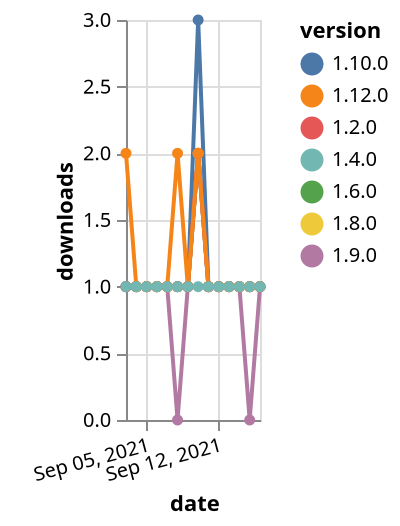{"$schema": "https://vega.github.io/schema/vega-lite/v5.json", "description": "A simple bar chart with embedded data.", "data": {"values": [{"date": "2021-09-03", "total": 172, "delta": 1, "version": "1.6.0"}, {"date": "2021-09-04", "total": 173, "delta": 1, "version": "1.6.0"}, {"date": "2021-09-05", "total": 174, "delta": 1, "version": "1.6.0"}, {"date": "2021-09-06", "total": 175, "delta": 1, "version": "1.6.0"}, {"date": "2021-09-07", "total": 176, "delta": 1, "version": "1.6.0"}, {"date": "2021-09-08", "total": 177, "delta": 1, "version": "1.6.0"}, {"date": "2021-09-09", "total": 178, "delta": 1, "version": "1.6.0"}, {"date": "2021-09-10", "total": 180, "delta": 2, "version": "1.6.0"}, {"date": "2021-09-11", "total": 181, "delta": 1, "version": "1.6.0"}, {"date": "2021-09-12", "total": 182, "delta": 1, "version": "1.6.0"}, {"date": "2021-09-13", "total": 183, "delta": 1, "version": "1.6.0"}, {"date": "2021-09-14", "total": 184, "delta": 1, "version": "1.6.0"}, {"date": "2021-09-15", "total": 185, "delta": 1, "version": "1.6.0"}, {"date": "2021-09-16", "total": 186, "delta": 1, "version": "1.6.0"}, {"date": "2021-09-03", "total": 148, "delta": 1, "version": "1.8.0"}, {"date": "2021-09-04", "total": 149, "delta": 1, "version": "1.8.0"}, {"date": "2021-09-05", "total": 150, "delta": 1, "version": "1.8.0"}, {"date": "2021-09-06", "total": 151, "delta": 1, "version": "1.8.0"}, {"date": "2021-09-07", "total": 152, "delta": 1, "version": "1.8.0"}, {"date": "2021-09-08", "total": 153, "delta": 1, "version": "1.8.0"}, {"date": "2021-09-09", "total": 154, "delta": 1, "version": "1.8.0"}, {"date": "2021-09-10", "total": 156, "delta": 2, "version": "1.8.0"}, {"date": "2021-09-11", "total": 157, "delta": 1, "version": "1.8.0"}, {"date": "2021-09-12", "total": 158, "delta": 1, "version": "1.8.0"}, {"date": "2021-09-13", "total": 159, "delta": 1, "version": "1.8.0"}, {"date": "2021-09-14", "total": 160, "delta": 1, "version": "1.8.0"}, {"date": "2021-09-15", "total": 161, "delta": 1, "version": "1.8.0"}, {"date": "2021-09-16", "total": 162, "delta": 1, "version": "1.8.0"}, {"date": "2021-09-03", "total": 137, "delta": 1, "version": "1.9.0"}, {"date": "2021-09-04", "total": 138, "delta": 1, "version": "1.9.0"}, {"date": "2021-09-05", "total": 139, "delta": 1, "version": "1.9.0"}, {"date": "2021-09-06", "total": 140, "delta": 1, "version": "1.9.0"}, {"date": "2021-09-07", "total": 141, "delta": 1, "version": "1.9.0"}, {"date": "2021-09-08", "total": 141, "delta": 0, "version": "1.9.0"}, {"date": "2021-09-09", "total": 142, "delta": 1, "version": "1.9.0"}, {"date": "2021-09-10", "total": 144, "delta": 2, "version": "1.9.0"}, {"date": "2021-09-11", "total": 145, "delta": 1, "version": "1.9.0"}, {"date": "2021-09-12", "total": 146, "delta": 1, "version": "1.9.0"}, {"date": "2021-09-13", "total": 147, "delta": 1, "version": "1.9.0"}, {"date": "2021-09-14", "total": 148, "delta": 1, "version": "1.9.0"}, {"date": "2021-09-15", "total": 148, "delta": 0, "version": "1.9.0"}, {"date": "2021-09-16", "total": 149, "delta": 1, "version": "1.9.0"}, {"date": "2021-09-03", "total": 168, "delta": 1, "version": "1.10.0"}, {"date": "2021-09-04", "total": 169, "delta": 1, "version": "1.10.0"}, {"date": "2021-09-05", "total": 170, "delta": 1, "version": "1.10.0"}, {"date": "2021-09-06", "total": 171, "delta": 1, "version": "1.10.0"}, {"date": "2021-09-07", "total": 172, "delta": 1, "version": "1.10.0"}, {"date": "2021-09-08", "total": 173, "delta": 1, "version": "1.10.0"}, {"date": "2021-09-09", "total": 174, "delta": 1, "version": "1.10.0"}, {"date": "2021-09-10", "total": 177, "delta": 3, "version": "1.10.0"}, {"date": "2021-09-11", "total": 178, "delta": 1, "version": "1.10.0"}, {"date": "2021-09-12", "total": 179, "delta": 1, "version": "1.10.0"}, {"date": "2021-09-13", "total": 180, "delta": 1, "version": "1.10.0"}, {"date": "2021-09-14", "total": 181, "delta": 1, "version": "1.10.0"}, {"date": "2021-09-15", "total": 182, "delta": 1, "version": "1.10.0"}, {"date": "2021-09-16", "total": 183, "delta": 1, "version": "1.10.0"}, {"date": "2021-09-03", "total": 208, "delta": 1, "version": "1.2.0"}, {"date": "2021-09-04", "total": 209, "delta": 1, "version": "1.2.0"}, {"date": "2021-09-05", "total": 210, "delta": 1, "version": "1.2.0"}, {"date": "2021-09-06", "total": 211, "delta": 1, "version": "1.2.0"}, {"date": "2021-09-07", "total": 212, "delta": 1, "version": "1.2.0"}, {"date": "2021-09-08", "total": 213, "delta": 1, "version": "1.2.0"}, {"date": "2021-09-09", "total": 214, "delta": 1, "version": "1.2.0"}, {"date": "2021-09-10", "total": 216, "delta": 2, "version": "1.2.0"}, {"date": "2021-09-11", "total": 217, "delta": 1, "version": "1.2.0"}, {"date": "2021-09-12", "total": 218, "delta": 1, "version": "1.2.0"}, {"date": "2021-09-13", "total": 219, "delta": 1, "version": "1.2.0"}, {"date": "2021-09-14", "total": 220, "delta": 1, "version": "1.2.0"}, {"date": "2021-09-15", "total": 221, "delta": 1, "version": "1.2.0"}, {"date": "2021-09-16", "total": 222, "delta": 1, "version": "1.2.0"}, {"date": "2021-09-03", "total": 113, "delta": 2, "version": "1.12.0"}, {"date": "2021-09-04", "total": 114, "delta": 1, "version": "1.12.0"}, {"date": "2021-09-05", "total": 115, "delta": 1, "version": "1.12.0"}, {"date": "2021-09-06", "total": 116, "delta": 1, "version": "1.12.0"}, {"date": "2021-09-07", "total": 117, "delta": 1, "version": "1.12.0"}, {"date": "2021-09-08", "total": 119, "delta": 2, "version": "1.12.0"}, {"date": "2021-09-09", "total": 120, "delta": 1, "version": "1.12.0"}, {"date": "2021-09-10", "total": 122, "delta": 2, "version": "1.12.0"}, {"date": "2021-09-11", "total": 123, "delta": 1, "version": "1.12.0"}, {"date": "2021-09-12", "total": 124, "delta": 1, "version": "1.12.0"}, {"date": "2021-09-13", "total": 125, "delta": 1, "version": "1.12.0"}, {"date": "2021-09-14", "total": 126, "delta": 1, "version": "1.12.0"}, {"date": "2021-09-15", "total": 127, "delta": 1, "version": "1.12.0"}, {"date": "2021-09-16", "total": 128, "delta": 1, "version": "1.12.0"}, {"date": "2021-09-03", "total": 278, "delta": 1, "version": "1.4.0"}, {"date": "2021-09-04", "total": 279, "delta": 1, "version": "1.4.0"}, {"date": "2021-09-05", "total": 280, "delta": 1, "version": "1.4.0"}, {"date": "2021-09-06", "total": 281, "delta": 1, "version": "1.4.0"}, {"date": "2021-09-07", "total": 282, "delta": 1, "version": "1.4.0"}, {"date": "2021-09-08", "total": 283, "delta": 1, "version": "1.4.0"}, {"date": "2021-09-09", "total": 284, "delta": 1, "version": "1.4.0"}, {"date": "2021-09-10", "total": 285, "delta": 1, "version": "1.4.0"}, {"date": "2021-09-11", "total": 286, "delta": 1, "version": "1.4.0"}, {"date": "2021-09-12", "total": 287, "delta": 1, "version": "1.4.0"}, {"date": "2021-09-13", "total": 288, "delta": 1, "version": "1.4.0"}, {"date": "2021-09-14", "total": 289, "delta": 1, "version": "1.4.0"}, {"date": "2021-09-15", "total": 290, "delta": 1, "version": "1.4.0"}, {"date": "2021-09-16", "total": 291, "delta": 1, "version": "1.4.0"}]}, "width": "container", "mark": {"type": "line", "point": {"filled": true}}, "encoding": {"x": {"field": "date", "type": "temporal", "timeUnit": "yearmonthdate", "title": "date", "axis": {"labelAngle": -15}}, "y": {"field": "delta", "type": "quantitative", "title": "downloads"}, "color": {"field": "version", "type": "nominal"}, "tooltip": {"field": "delta"}}}